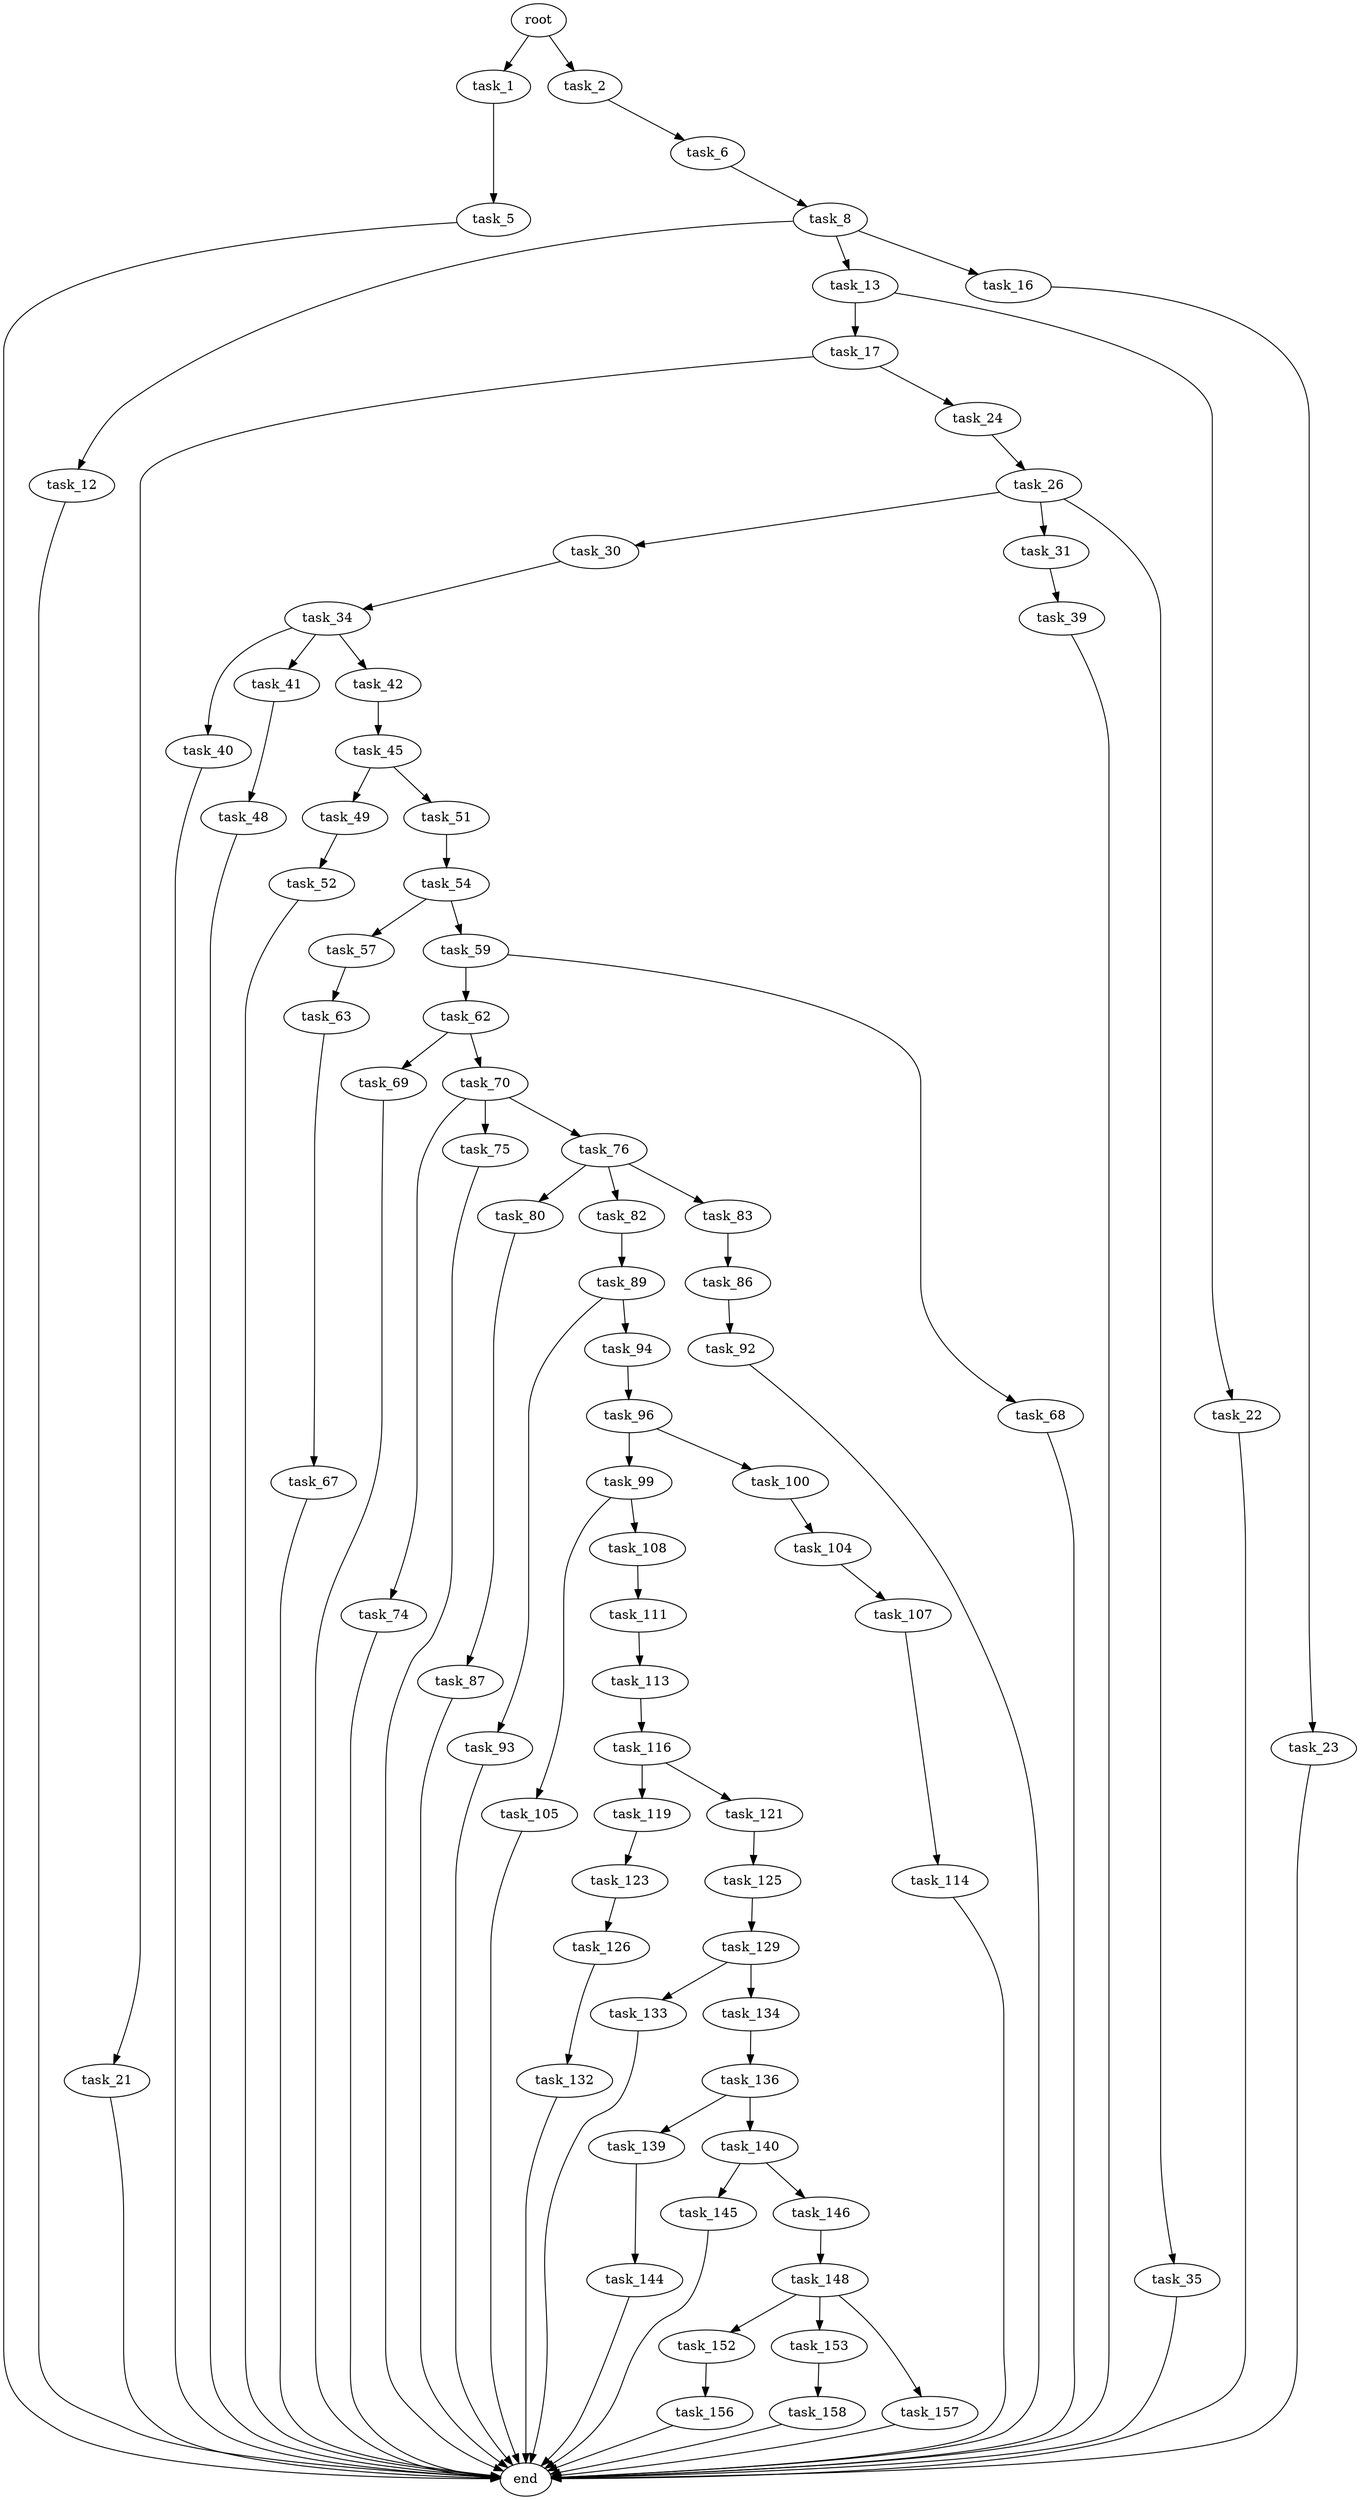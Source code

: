 digraph G {
  root [size="0.000000"];
  task_1 [size="51692458255.000000"];
  task_2 [size="32312602222.000000"];
  task_5 [size="36459315680.000000"];
  task_6 [size="404977127192.000000"];
  task_8 [size="1159426230068.000000"];
  task_12 [size="668140820222.000000"];
  task_13 [size="17598209647.000000"];
  task_16 [size="852001236909.000000"];
  task_17 [size="256722257276.000000"];
  task_21 [size="57869613262.000000"];
  task_22 [size="134217728000.000000"];
  task_23 [size="432847106116.000000"];
  task_24 [size="80428186207.000000"];
  task_26 [size="42089628511.000000"];
  task_30 [size="422934342635.000000"];
  task_31 [size="231928233984.000000"];
  task_34 [size="22218081845.000000"];
  task_35 [size="1885356750.000000"];
  task_39 [size="565916088346.000000"];
  task_40 [size="268468643030.000000"];
  task_41 [size="68719476736.000000"];
  task_42 [size="710576206463.000000"];
  task_45 [size="4217815695.000000"];
  task_48 [size="17562652539.000000"];
  task_49 [size="1150017924.000000"];
  task_51 [size="108142082367.000000"];
  task_52 [size="1162340095.000000"];
  task_54 [size="37519375876.000000"];
  task_57 [size="7546565417.000000"];
  task_59 [size="28665787595.000000"];
  task_62 [size="68719476736.000000"];
  task_63 [size="68719476736.000000"];
  task_67 [size="20567780459.000000"];
  task_68 [size="1073741824000.000000"];
  task_69 [size="8589934592.000000"];
  task_70 [size="549755813888.000000"];
  task_74 [size="469910577856.000000"];
  task_75 [size="8589934592.000000"];
  task_76 [size="134217728000.000000"];
  task_80 [size="301213639382.000000"];
  task_82 [size="12783192041.000000"];
  task_83 [size="4852819966.000000"];
  task_86 [size="5235841403.000000"];
  task_87 [size="17845537080.000000"];
  task_89 [size="549755813888.000000"];
  task_92 [size="674208064194.000000"];
  task_93 [size="368293445632.000000"];
  task_94 [size="782757789696.000000"];
  task_96 [size="28635504086.000000"];
  task_99 [size="68719476736.000000"];
  task_100 [size="573733076033.000000"];
  task_104 [size="4799839745.000000"];
  task_105 [size="8589934592.000000"];
  task_107 [size="32394892838.000000"];
  task_108 [size="537928505519.000000"];
  task_111 [size="8589934592.000000"];
  task_113 [size="3491848513.000000"];
  task_114 [size="16371988237.000000"];
  task_116 [size="16727775002.000000"];
  task_119 [size="1073741824000.000000"];
  task_121 [size="8589934592.000000"];
  task_123 [size="358388230445.000000"];
  task_125 [size="56115226282.000000"];
  task_126 [size="36116524939.000000"];
  task_129 [size="68719476736.000000"];
  task_132 [size="32088320301.000000"];
  task_133 [size="549755813888.000000"];
  task_134 [size="549755813888.000000"];
  task_136 [size="28991029248.000000"];
  task_139 [size="549755813888.000000"];
  task_140 [size="840040573989.000000"];
  task_144 [size="231928233984.000000"];
  task_145 [size="549755813888.000000"];
  task_146 [size="549755813888.000000"];
  task_148 [size="549755813888.000000"];
  task_152 [size="3070453706.000000"];
  task_153 [size="1073741824000.000000"];
  task_156 [size="68719476736.000000"];
  task_157 [size="7522750654.000000"];
  task_158 [size="10627192938.000000"];
  end [size="0.000000"];

  root -> task_1 [size="1.000000"];
  root -> task_2 [size="1.000000"];
  task_1 -> task_5 [size="75497472.000000"];
  task_2 -> task_6 [size="536870912.000000"];
  task_5 -> end [size="1.000000"];
  task_6 -> task_8 [size="301989888.000000"];
  task_8 -> task_12 [size="838860800.000000"];
  task_8 -> task_13 [size="838860800.000000"];
  task_8 -> task_16 [size="838860800.000000"];
  task_12 -> end [size="1.000000"];
  task_13 -> task_17 [size="536870912.000000"];
  task_13 -> task_22 [size="536870912.000000"];
  task_16 -> task_23 [size="838860800.000000"];
  task_17 -> task_21 [size="209715200.000000"];
  task_17 -> task_24 [size="209715200.000000"];
  task_21 -> end [size="1.000000"];
  task_22 -> end [size="1.000000"];
  task_23 -> end [size="1.000000"];
  task_24 -> task_26 [size="75497472.000000"];
  task_26 -> task_30 [size="134217728.000000"];
  task_26 -> task_31 [size="134217728.000000"];
  task_26 -> task_35 [size="134217728.000000"];
  task_30 -> task_34 [size="679477248.000000"];
  task_31 -> task_39 [size="301989888.000000"];
  task_34 -> task_40 [size="411041792.000000"];
  task_34 -> task_41 [size="411041792.000000"];
  task_34 -> task_42 [size="411041792.000000"];
  task_35 -> end [size="1.000000"];
  task_39 -> end [size="1.000000"];
  task_40 -> end [size="1.000000"];
  task_41 -> task_48 [size="134217728.000000"];
  task_42 -> task_45 [size="536870912.000000"];
  task_45 -> task_49 [size="301989888.000000"];
  task_45 -> task_51 [size="301989888.000000"];
  task_48 -> end [size="1.000000"];
  task_49 -> task_52 [size="33554432.000000"];
  task_51 -> task_54 [size="134217728.000000"];
  task_52 -> end [size="1.000000"];
  task_54 -> task_57 [size="679477248.000000"];
  task_54 -> task_59 [size="679477248.000000"];
  task_57 -> task_63 [size="209715200.000000"];
  task_59 -> task_62 [size="33554432.000000"];
  task_59 -> task_68 [size="33554432.000000"];
  task_62 -> task_69 [size="134217728.000000"];
  task_62 -> task_70 [size="134217728.000000"];
  task_63 -> task_67 [size="134217728.000000"];
  task_67 -> end [size="1.000000"];
  task_68 -> end [size="1.000000"];
  task_69 -> end [size="1.000000"];
  task_70 -> task_74 [size="536870912.000000"];
  task_70 -> task_75 [size="536870912.000000"];
  task_70 -> task_76 [size="536870912.000000"];
  task_74 -> end [size="1.000000"];
  task_75 -> end [size="1.000000"];
  task_76 -> task_80 [size="209715200.000000"];
  task_76 -> task_82 [size="209715200.000000"];
  task_76 -> task_83 [size="209715200.000000"];
  task_80 -> task_87 [size="838860800.000000"];
  task_82 -> task_89 [size="301989888.000000"];
  task_83 -> task_86 [size="536870912.000000"];
  task_86 -> task_92 [size="209715200.000000"];
  task_87 -> end [size="1.000000"];
  task_89 -> task_93 [size="536870912.000000"];
  task_89 -> task_94 [size="536870912.000000"];
  task_92 -> end [size="1.000000"];
  task_93 -> end [size="1.000000"];
  task_94 -> task_96 [size="679477248.000000"];
  task_96 -> task_99 [size="536870912.000000"];
  task_96 -> task_100 [size="536870912.000000"];
  task_99 -> task_105 [size="134217728.000000"];
  task_99 -> task_108 [size="134217728.000000"];
  task_100 -> task_104 [size="536870912.000000"];
  task_104 -> task_107 [size="134217728.000000"];
  task_105 -> end [size="1.000000"];
  task_107 -> task_114 [size="679477248.000000"];
  task_108 -> task_111 [size="536870912.000000"];
  task_111 -> task_113 [size="33554432.000000"];
  task_113 -> task_116 [size="75497472.000000"];
  task_114 -> end [size="1.000000"];
  task_116 -> task_119 [size="75497472.000000"];
  task_116 -> task_121 [size="75497472.000000"];
  task_119 -> task_123 [size="838860800.000000"];
  task_121 -> task_125 [size="33554432.000000"];
  task_123 -> task_126 [size="301989888.000000"];
  task_125 -> task_129 [size="75497472.000000"];
  task_126 -> task_132 [size="679477248.000000"];
  task_129 -> task_133 [size="134217728.000000"];
  task_129 -> task_134 [size="134217728.000000"];
  task_132 -> end [size="1.000000"];
  task_133 -> end [size="1.000000"];
  task_134 -> task_136 [size="536870912.000000"];
  task_136 -> task_139 [size="75497472.000000"];
  task_136 -> task_140 [size="75497472.000000"];
  task_139 -> task_144 [size="536870912.000000"];
  task_140 -> task_145 [size="679477248.000000"];
  task_140 -> task_146 [size="679477248.000000"];
  task_144 -> end [size="1.000000"];
  task_145 -> end [size="1.000000"];
  task_146 -> task_148 [size="536870912.000000"];
  task_148 -> task_152 [size="536870912.000000"];
  task_148 -> task_153 [size="536870912.000000"];
  task_148 -> task_157 [size="536870912.000000"];
  task_152 -> task_156 [size="134217728.000000"];
  task_153 -> task_158 [size="838860800.000000"];
  task_156 -> end [size="1.000000"];
  task_157 -> end [size="1.000000"];
  task_158 -> end [size="1.000000"];
}
